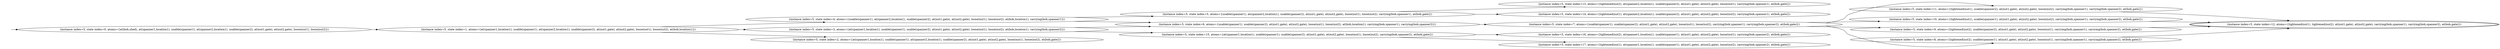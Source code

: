 digraph {
rankdir="LR"
s0[label="(instance index=5, state index=0, atoms={at(bob,shed), at(spanner1,location1), usable(spanner1), at(spanner2,location1), usable(spanner2), at(nut1,gate), at(nut2,gate), loose(nut1), loose(nut2)})"]
s1[label="(instance index=5, state index=1, atoms={at(spanner1,location1), usable(spanner1), at(spanner2,location1), usable(spanner2), at(nut1,gate), at(nut2,gate), loose(nut1), loose(nut2), at(bob,location1)})"]
s4[label="(instance index=5, state index=4, atoms={usable(spanner1), at(spanner2,location1), usable(spanner2), at(nut1,gate), at(nut2,gate), loose(nut1), loose(nut2), at(bob,location1), carrying(bob,spanner1)})"]
s3[label="(instance index=5, state index=3, atoms={at(spanner1,location1), usable(spanner1), usable(spanner2), at(nut1,gate), at(nut2,gate), loose(nut1), loose(nut2), at(bob,location1), carrying(bob,spanner2)})"]
s2[label="(instance index=5, state index=2, atoms={at(spanner1,location1), usable(spanner1), at(spanner2,location1), usable(spanner2), at(nut1,gate), at(nut2,gate), loose(nut1), loose(nut2), at(bob,gate)})"]
s6[label="(instance index=5, state index=6, atoms={usable(spanner1), usable(spanner2), at(nut1,gate), at(nut2,gate), loose(nut1), loose(nut2), at(bob,location1), carrying(bob,spanner1), carrying(bob,spanner2)})"]
s5[label="(instance index=5, state index=5, atoms={usable(spanner1), at(spanner2,location1), usable(spanner2), at(nut1,gate), at(nut2,gate), loose(nut1), loose(nut2), carrying(bob,spanner1), at(bob,gate)})"]
s15[label="(instance index=5, state index=15, atoms={at(spanner1,location1), usable(spanner1), usable(spanner2), at(nut1,gate), at(nut2,gate), loose(nut1), loose(nut2), carrying(bob,spanner2), at(bob,gate)})"]
s7[label="(instance index=5, state index=7, atoms={usable(spanner1), usable(spanner2), at(nut1,gate), at(nut2,gate), loose(nut1), loose(nut2), carrying(bob,spanner1), carrying(bob,spanner2), at(bob,gate)})"]
s14[label="(instance index=5, state index=14, atoms={tightened(nut1), at(spanner2,location1), usable(spanner2), at(nut1,gate), at(nut2,gate), loose(nut2), carrying(bob,spanner1), at(bob,gate)})"]
s13[label="(instance index=5, state index=13, atoms={tightened(nut2), at(spanner2,location1), usable(spanner2), at(nut1,gate), at(nut2,gate), loose(nut1), carrying(bob,spanner1), at(bob,gate)})"]
s17[label="(instance index=5, state index=17, atoms={tightened(nut1), at(spanner1,location1), usable(spanner1), at(nut1,gate), at(nut2,gate), loose(nut2), carrying(bob,spanner2), at(bob,gate)})"]
s16[label="(instance index=5, state index=16, atoms={tightened(nut2), at(spanner1,location1), usable(spanner1), at(nut1,gate), at(nut2,gate), loose(nut1), carrying(bob,spanner2), at(bob,gate)})"]
s11[label="(instance index=5, state index=11, atoms={tightened(nut1), usable(spanner2), at(nut1,gate), at(nut2,gate), loose(nut2), carrying(bob,spanner1), carrying(bob,spanner2), at(bob,gate)})"]
s10[label="(instance index=5, state index=10, atoms={tightened(nut1), usable(spanner1), at(nut1,gate), at(nut2,gate), loose(nut2), carrying(bob,spanner1), carrying(bob,spanner2), at(bob,gate)})"]
s9[label="(instance index=5, state index=9, atoms={tightened(nut2), usable(spanner2), at(nut1,gate), at(nut2,gate), loose(nut1), carrying(bob,spanner1), carrying(bob,spanner2), at(bob,gate)})"]
s8[label="(instance index=5, state index=8, atoms={tightened(nut2), usable(spanner1), at(nut1,gate), at(nut2,gate), loose(nut1), carrying(bob,spanner1), carrying(bob,spanner2), at(bob,gate)})"]
s12[peripheries=2,label="(instance index=5, state index=12, atoms={tightened(nut1), tightened(nut2), at(nut1,gate), at(nut2,gate), carrying(bob,spanner1), carrying(bob,spanner2), at(bob,gate)})"]
Dangling [ label = "", style = invis ]
{ rank = same; Dangling }
Dangling -> s0
{ rank = same; s0}
{ rank = same; s1}
{ rank = same; s4,s3,s2}
{ rank = same; s6,s5,s15}
{ rank = same; s7,s14,s13,s17,s16}
{ rank = same; s11,s10,s9,s8}
{ rank = same; s12}
{
s0->s1
}
{
s1->s4
s1->s3
s1->s2
}
{
s4->s6
s4->s5
s3->s15
s3->s6
}
{
s6->s7
s5->s14
s5->s13
s15->s17
s15->s16
}
{
s7->s11
s7->s10
s7->s9
s7->s8
}
{
s11->s12
s10->s12
s9->s12
s8->s12
}
{
}
}
